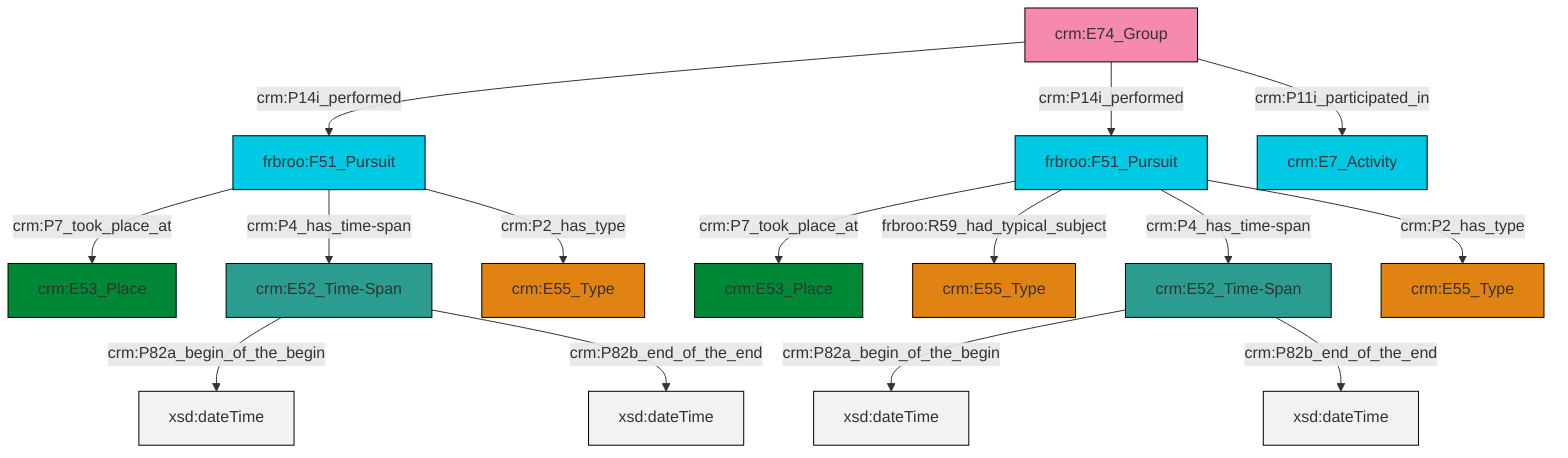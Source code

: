 graph TD
classDef Literal fill:#f2f2f2,stroke:#000000;
classDef CRM_Entity fill:#FFFFFF,stroke:#000000;
classDef Temporal_Entity fill:#00C9E6, stroke:#000000;
classDef Type fill:#E18312, stroke:#000000;
classDef Time-Span fill:#2C9C91, stroke:#000000;
classDef Appellation fill:#FFEB7F, stroke:#000000;
classDef Place fill:#008836, stroke:#000000;
classDef Persistent_Item fill:#B266B2, stroke:#000000;
classDef Conceptual_Object fill:#FFD700, stroke:#000000;
classDef Physical_Thing fill:#D2B48C, stroke:#000000;
classDef Actor fill:#f58aad, stroke:#000000;
classDef PC_Classes fill:#4ce600, stroke:#000000;
classDef Multi fill:#cccccc,stroke:#000000;

0["frbroo:F51_Pursuit"]:::Temporal_Entity -->|crm:P7_took_place_at| 1["crm:E53_Place"]:::Place
6["crm:E74_Group"]:::Actor -->|crm:P14i_performed| 7["frbroo:F51_Pursuit"]:::Temporal_Entity
0["frbroo:F51_Pursuit"]:::Temporal_Entity -->|frbroo:R59_had_typical_subject| 8["crm:E55_Type"]:::Type
9["crm:E52_Time-Span"]:::Time-Span -->|crm:P82a_begin_of_the_begin| 10[xsd:dateTime]:::Literal
7["frbroo:F51_Pursuit"]:::Temporal_Entity -->|crm:P7_took_place_at| 14["crm:E53_Place"]:::Place
6["crm:E74_Group"]:::Actor -->|crm:P14i_performed| 0["frbroo:F51_Pursuit"]:::Temporal_Entity
9["crm:E52_Time-Span"]:::Time-Span -->|crm:P82b_end_of_the_end| 20[xsd:dateTime]:::Literal
0["frbroo:F51_Pursuit"]:::Temporal_Entity -->|crm:P4_has_time-span| 9["crm:E52_Time-Span"]:::Time-Span
0["frbroo:F51_Pursuit"]:::Temporal_Entity -->|crm:P2_has_type| 11["crm:E55_Type"]:::Type
18["crm:E52_Time-Span"]:::Time-Span -->|crm:P82a_begin_of_the_begin| 21[xsd:dateTime]:::Literal
7["frbroo:F51_Pursuit"]:::Temporal_Entity -->|crm:P4_has_time-span| 18["crm:E52_Time-Span"]:::Time-Span
18["crm:E52_Time-Span"]:::Time-Span -->|crm:P82b_end_of_the_end| 26[xsd:dateTime]:::Literal
6["crm:E74_Group"]:::Actor -->|crm:P11i_participated_in| 4["crm:E7_Activity"]:::Temporal_Entity
7["frbroo:F51_Pursuit"]:::Temporal_Entity -->|crm:P2_has_type| 2["crm:E55_Type"]:::Type